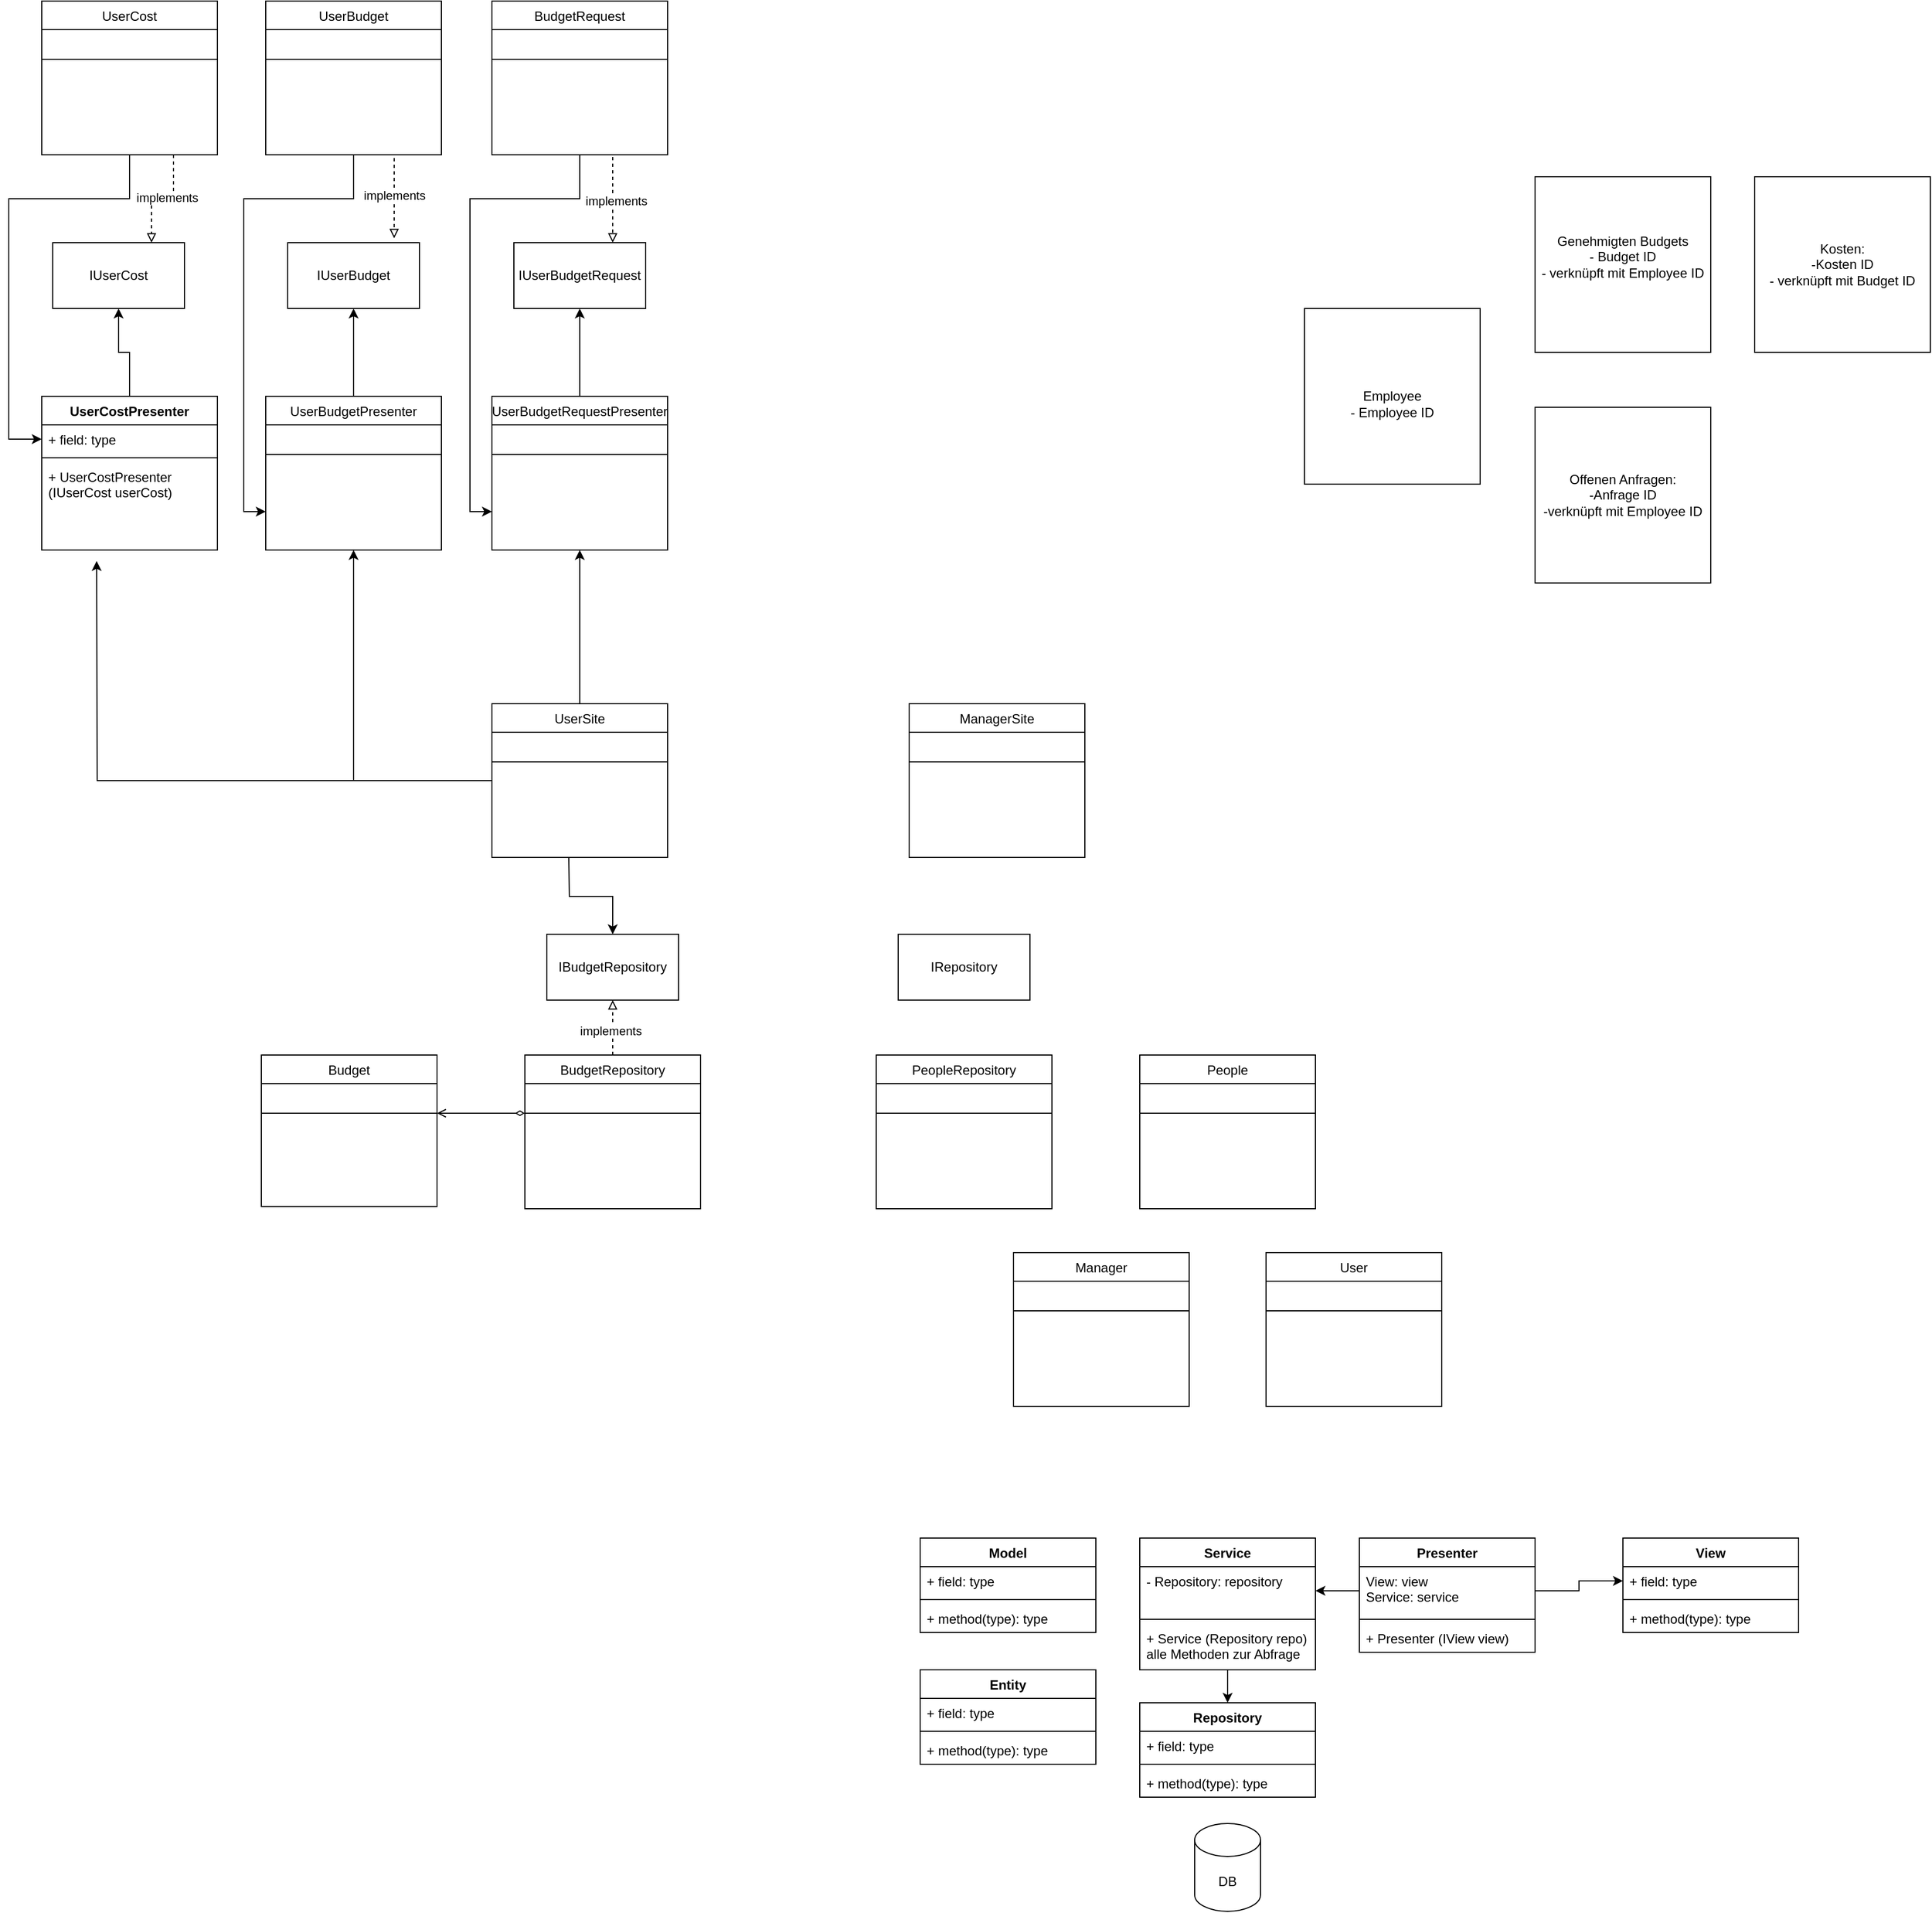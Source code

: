 <mxfile version="15.4.0" type="github">
  <diagram id="C5RBs43oDa-KdzZeNtuy" name="Page-1">
    <mxGraphModel dx="1479" dy="1526" grid="1" gridSize="10" guides="1" tooltips="1" connect="1" arrows="1" fold="1" page="1" pageScale="1" pageWidth="827" pageHeight="1169" math="0" shadow="0">
      <root>
        <mxCell id="WIyWlLk6GJQsqaUBKTNV-0" />
        <mxCell id="WIyWlLk6GJQsqaUBKTNV-1" parent="WIyWlLk6GJQsqaUBKTNV-0" />
        <mxCell id="zkfFHV4jXpPFQw0GAbJ--6" value="Budget" style="swimlane;fontStyle=0;align=center;verticalAlign=top;childLayout=stackLayout;horizontal=1;startSize=26;horizontalStack=0;resizeParent=1;resizeLast=0;collapsible=1;marginBottom=0;rounded=0;shadow=0;strokeWidth=1;" parent="WIyWlLk6GJQsqaUBKTNV-1" vertex="1">
          <mxGeometry x="120" y="360" width="160" height="138" as="geometry">
            <mxRectangle x="130" y="380" width="160" height="26" as="alternateBounds" />
          </mxGeometry>
        </mxCell>
        <mxCell id="zkfFHV4jXpPFQw0GAbJ--9" value="" style="line;html=1;strokeWidth=1;align=left;verticalAlign=middle;spacingTop=-1;spacingLeft=3;spacingRight=3;rotatable=0;labelPosition=right;points=[];portConstraint=eastwest;" parent="zkfFHV4jXpPFQw0GAbJ--6" vertex="1">
          <mxGeometry y="26" width="160" height="54" as="geometry" />
        </mxCell>
        <mxCell id="zkfFHV4jXpPFQw0GAbJ--13" value="BudgetRepository" style="swimlane;fontStyle=0;align=center;verticalAlign=top;childLayout=stackLayout;horizontal=1;startSize=26;horizontalStack=0;resizeParent=1;resizeLast=0;collapsible=1;marginBottom=0;rounded=0;shadow=0;strokeWidth=1;" parent="WIyWlLk6GJQsqaUBKTNV-1" vertex="1">
          <mxGeometry x="360" y="360" width="160" height="140" as="geometry">
            <mxRectangle x="340" y="380" width="170" height="26" as="alternateBounds" />
          </mxGeometry>
        </mxCell>
        <mxCell id="zkfFHV4jXpPFQw0GAbJ--15" value="" style="line;html=1;strokeWidth=1;align=left;verticalAlign=middle;spacingTop=-1;spacingLeft=3;spacingRight=3;rotatable=0;labelPosition=right;points=[];portConstraint=eastwest;" parent="zkfFHV4jXpPFQw0GAbJ--13" vertex="1">
          <mxGeometry y="26" width="160" height="54" as="geometry" />
        </mxCell>
        <mxCell id="nZhe0sgmVDZJJv8KCmCk-2" value="" style="endArrow=diamondThin;startArrow=open;html=1;rounded=0;edgeStyle=orthogonalEdgeStyle;endFill=0;startFill=0;" parent="WIyWlLk6GJQsqaUBKTNV-1" source="zkfFHV4jXpPFQw0GAbJ--9" edge="1">
          <mxGeometry width="50" height="50" relative="1" as="geometry">
            <mxPoint x="390" y="380" as="sourcePoint" />
            <mxPoint x="360" y="413" as="targetPoint" />
          </mxGeometry>
        </mxCell>
        <mxCell id="nZhe0sgmVDZJJv8KCmCk-3" value="IBudgetRepository" style="rounded=0;whiteSpace=wrap;html=1;" parent="WIyWlLk6GJQsqaUBKTNV-1" vertex="1">
          <mxGeometry x="380" y="250" width="120" height="60" as="geometry" />
        </mxCell>
        <mxCell id="nZhe0sgmVDZJJv8KCmCk-4" value="ManagerSite" style="swimlane;fontStyle=0;align=center;verticalAlign=top;childLayout=stackLayout;horizontal=1;startSize=26;horizontalStack=0;resizeParent=1;resizeLast=0;collapsible=1;marginBottom=0;rounded=0;shadow=0;strokeWidth=1;" parent="WIyWlLk6GJQsqaUBKTNV-1" vertex="1">
          <mxGeometry x="710" y="40" width="160" height="140" as="geometry">
            <mxRectangle x="340" y="380" width="170" height="26" as="alternateBounds" />
          </mxGeometry>
        </mxCell>
        <mxCell id="nZhe0sgmVDZJJv8KCmCk-5" value="" style="line;html=1;strokeWidth=1;align=left;verticalAlign=middle;spacingTop=-1;spacingLeft=3;spacingRight=3;rotatable=0;labelPosition=right;points=[];portConstraint=eastwest;" parent="nZhe0sgmVDZJJv8KCmCk-4" vertex="1">
          <mxGeometry y="26" width="160" height="54" as="geometry" />
        </mxCell>
        <mxCell id="4is07RZS0RkD9Gv5ySDK-18" style="edgeStyle=orthogonalEdgeStyle;rounded=0;orthogonalLoop=1;jettySize=auto;html=1;entryX=0.5;entryY=1;entryDx=0;entryDy=0;endArrow=classic;endFill=1;" edge="1" parent="WIyWlLk6GJQsqaUBKTNV-1" source="nZhe0sgmVDZJJv8KCmCk-6" target="4is07RZS0RkD9Gv5ySDK-4">
          <mxGeometry relative="1" as="geometry" />
        </mxCell>
        <mxCell id="4is07RZS0RkD9Gv5ySDK-19" style="edgeStyle=orthogonalEdgeStyle;rounded=0;orthogonalLoop=1;jettySize=auto;html=1;entryX=0.5;entryY=1;entryDx=0;entryDy=0;endArrow=classic;endFill=1;" edge="1" parent="WIyWlLk6GJQsqaUBKTNV-1" source="nZhe0sgmVDZJJv8KCmCk-6" target="4is07RZS0RkD9Gv5ySDK-0">
          <mxGeometry relative="1" as="geometry" />
        </mxCell>
        <mxCell id="4is07RZS0RkD9Gv5ySDK-20" style="edgeStyle=orthogonalEdgeStyle;rounded=0;orthogonalLoop=1;jettySize=auto;html=1;endArrow=classic;endFill=1;" edge="1" parent="WIyWlLk6GJQsqaUBKTNV-1" source="nZhe0sgmVDZJJv8KCmCk-6">
          <mxGeometry relative="1" as="geometry">
            <mxPoint x="-30" y="-90" as="targetPoint" />
          </mxGeometry>
        </mxCell>
        <mxCell id="nZhe0sgmVDZJJv8KCmCk-6" value="UserSite" style="swimlane;fontStyle=0;align=center;verticalAlign=top;childLayout=stackLayout;horizontal=1;startSize=26;horizontalStack=0;resizeParent=1;resizeLast=0;collapsible=1;marginBottom=0;rounded=0;shadow=0;strokeWidth=1;" parent="WIyWlLk6GJQsqaUBKTNV-1" vertex="1">
          <mxGeometry x="330" y="40" width="160" height="140" as="geometry">
            <mxRectangle x="340" y="380" width="170" height="26" as="alternateBounds" />
          </mxGeometry>
        </mxCell>
        <mxCell id="nZhe0sgmVDZJJv8KCmCk-7" value="" style="line;html=1;strokeWidth=1;align=left;verticalAlign=middle;spacingTop=-1;spacingLeft=3;spacingRight=3;rotatable=0;labelPosition=right;points=[];portConstraint=eastwest;" parent="nZhe0sgmVDZJJv8KCmCk-6" vertex="1">
          <mxGeometry y="26" width="160" height="54" as="geometry" />
        </mxCell>
        <mxCell id="nZhe0sgmVDZJJv8KCmCk-8" value="People" style="swimlane;fontStyle=0;align=center;verticalAlign=top;childLayout=stackLayout;horizontal=1;startSize=26;horizontalStack=0;resizeParent=1;resizeLast=0;collapsible=1;marginBottom=0;rounded=0;shadow=0;strokeWidth=1;" parent="WIyWlLk6GJQsqaUBKTNV-1" vertex="1">
          <mxGeometry x="920" y="360" width="160" height="140" as="geometry">
            <mxRectangle x="340" y="380" width="170" height="26" as="alternateBounds" />
          </mxGeometry>
        </mxCell>
        <mxCell id="nZhe0sgmVDZJJv8KCmCk-9" value="" style="line;html=1;strokeWidth=1;align=left;verticalAlign=middle;spacingTop=-1;spacingLeft=3;spacingRight=3;rotatable=0;labelPosition=right;points=[];portConstraint=eastwest;" parent="nZhe0sgmVDZJJv8KCmCk-8" vertex="1">
          <mxGeometry y="26" width="160" height="54" as="geometry" />
        </mxCell>
        <mxCell id="nZhe0sgmVDZJJv8KCmCk-10" value="PeopleRepository" style="swimlane;fontStyle=0;align=center;verticalAlign=top;childLayout=stackLayout;horizontal=1;startSize=26;horizontalStack=0;resizeParent=1;resizeLast=0;collapsible=1;marginBottom=0;rounded=0;shadow=0;strokeWidth=1;" parent="WIyWlLk6GJQsqaUBKTNV-1" vertex="1">
          <mxGeometry x="680" y="360" width="160" height="140" as="geometry">
            <mxRectangle x="340" y="380" width="170" height="26" as="alternateBounds" />
          </mxGeometry>
        </mxCell>
        <mxCell id="nZhe0sgmVDZJJv8KCmCk-11" value="" style="line;html=1;strokeWidth=1;align=left;verticalAlign=middle;spacingTop=-1;spacingLeft=3;spacingRight=3;rotatable=0;labelPosition=right;points=[];portConstraint=eastwest;" parent="nZhe0sgmVDZJJv8KCmCk-10" vertex="1">
          <mxGeometry y="26" width="160" height="54" as="geometry" />
        </mxCell>
        <mxCell id="nZhe0sgmVDZJJv8KCmCk-12" value="User" style="swimlane;fontStyle=0;align=center;verticalAlign=top;childLayout=stackLayout;horizontal=1;startSize=26;horizontalStack=0;resizeParent=1;resizeLast=0;collapsible=1;marginBottom=0;rounded=0;shadow=0;strokeWidth=1;" parent="WIyWlLk6GJQsqaUBKTNV-1" vertex="1">
          <mxGeometry x="1035" y="540" width="160" height="140" as="geometry">
            <mxRectangle x="340" y="380" width="170" height="26" as="alternateBounds" />
          </mxGeometry>
        </mxCell>
        <mxCell id="nZhe0sgmVDZJJv8KCmCk-13" value="" style="line;html=1;strokeWidth=1;align=left;verticalAlign=middle;spacingTop=-1;spacingLeft=3;spacingRight=3;rotatable=0;labelPosition=right;points=[];portConstraint=eastwest;" parent="nZhe0sgmVDZJJv8KCmCk-12" vertex="1">
          <mxGeometry y="26" width="160" height="54" as="geometry" />
        </mxCell>
        <mxCell id="nZhe0sgmVDZJJv8KCmCk-14" value="Manager" style="swimlane;fontStyle=0;align=center;verticalAlign=top;childLayout=stackLayout;horizontal=1;startSize=26;horizontalStack=0;resizeParent=1;resizeLast=0;collapsible=1;marginBottom=0;rounded=0;shadow=0;strokeWidth=1;" parent="WIyWlLk6GJQsqaUBKTNV-1" vertex="1">
          <mxGeometry x="805" y="540" width="160" height="140" as="geometry">
            <mxRectangle x="340" y="380" width="170" height="26" as="alternateBounds" />
          </mxGeometry>
        </mxCell>
        <mxCell id="nZhe0sgmVDZJJv8KCmCk-15" value="" style="line;html=1;strokeWidth=1;align=left;verticalAlign=middle;spacingTop=-1;spacingLeft=3;spacingRight=3;rotatable=0;labelPosition=right;points=[];portConstraint=eastwest;" parent="nZhe0sgmVDZJJv8KCmCk-14" vertex="1">
          <mxGeometry y="26" width="160" height="54" as="geometry" />
        </mxCell>
        <mxCell id="nZhe0sgmVDZJJv8KCmCk-16" value="IRepository" style="rounded=0;whiteSpace=wrap;html=1;" parent="WIyWlLk6GJQsqaUBKTNV-1" vertex="1">
          <mxGeometry x="700" y="250" width="120" height="60" as="geometry" />
        </mxCell>
        <mxCell id="4is07RZS0RkD9Gv5ySDK-41" style="edgeStyle=orthogonalEdgeStyle;rounded=0;orthogonalLoop=1;jettySize=auto;html=1;entryX=0.5;entryY=1;entryDx=0;entryDy=0;endArrow=classic;endFill=1;" edge="1" parent="WIyWlLk6GJQsqaUBKTNV-1" source="4is07RZS0RkD9Gv5ySDK-0" target="4is07RZS0RkD9Gv5ySDK-7">
          <mxGeometry relative="1" as="geometry" />
        </mxCell>
        <mxCell id="4is07RZS0RkD9Gv5ySDK-0" value="UserBudgetPresenter" style="swimlane;fontStyle=0;align=center;verticalAlign=top;childLayout=stackLayout;horizontal=1;startSize=26;horizontalStack=0;resizeParent=1;resizeLast=0;collapsible=1;marginBottom=0;rounded=0;shadow=0;strokeWidth=1;" vertex="1" parent="WIyWlLk6GJQsqaUBKTNV-1">
          <mxGeometry x="124" y="-240" width="160" height="140" as="geometry">
            <mxRectangle x="340" y="380" width="170" height="26" as="alternateBounds" />
          </mxGeometry>
        </mxCell>
        <mxCell id="4is07RZS0RkD9Gv5ySDK-1" value="" style="line;html=1;strokeWidth=1;align=left;verticalAlign=middle;spacingTop=-1;spacingLeft=3;spacingRight=3;rotatable=0;labelPosition=right;points=[];portConstraint=eastwest;" vertex="1" parent="4is07RZS0RkD9Gv5ySDK-0">
          <mxGeometry y="26" width="160" height="54" as="geometry" />
        </mxCell>
        <mxCell id="4is07RZS0RkD9Gv5ySDK-23" style="edgeStyle=orthogonalEdgeStyle;rounded=0;orthogonalLoop=1;jettySize=auto;html=1;dashed=1;endArrow=block;endFill=0;entryX=0.75;entryY=0;entryDx=0;entryDy=0;exitX=0.75;exitY=1;exitDx=0;exitDy=0;" edge="1" parent="WIyWlLk6GJQsqaUBKTNV-1" source="4is07RZS0RkD9Gv5ySDK-9" target="4is07RZS0RkD9Gv5ySDK-6">
          <mxGeometry relative="1" as="geometry">
            <Array as="points">
              <mxPoint x="40" y="-420" />
              <mxPoint x="20" y="-420" />
            </Array>
          </mxGeometry>
        </mxCell>
        <mxCell id="4is07RZS0RkD9Gv5ySDK-24" value="implements" style="edgeLabel;html=1;align=center;verticalAlign=middle;resizable=0;points=[];" vertex="1" connectable="0" parent="4is07RZS0RkD9Gv5ySDK-23">
          <mxGeometry x="-0.075" y="-1" relative="1" as="geometry">
            <mxPoint as="offset" />
          </mxGeometry>
        </mxCell>
        <mxCell id="4is07RZS0RkD9Gv5ySDK-42" style="edgeStyle=orthogonalEdgeStyle;rounded=0;orthogonalLoop=1;jettySize=auto;html=1;entryX=0.5;entryY=1;entryDx=0;entryDy=0;endArrow=classic;endFill=1;exitX=0.5;exitY=0;exitDx=0;exitDy=0;" edge="1" parent="WIyWlLk6GJQsqaUBKTNV-1" source="4is07RZS0RkD9Gv5ySDK-45" target="4is07RZS0RkD9Gv5ySDK-6">
          <mxGeometry relative="1" as="geometry">
            <mxPoint x="-5" y="-240" as="sourcePoint" />
          </mxGeometry>
        </mxCell>
        <mxCell id="4is07RZS0RkD9Gv5ySDK-40" style="edgeStyle=orthogonalEdgeStyle;rounded=0;orthogonalLoop=1;jettySize=auto;html=1;entryX=0.5;entryY=1;entryDx=0;entryDy=0;endArrow=classic;endFill=1;" edge="1" parent="WIyWlLk6GJQsqaUBKTNV-1" source="4is07RZS0RkD9Gv5ySDK-4" target="4is07RZS0RkD9Gv5ySDK-8">
          <mxGeometry relative="1" as="geometry" />
        </mxCell>
        <mxCell id="4is07RZS0RkD9Gv5ySDK-4" value="UserBudgetRequestPresenter" style="swimlane;fontStyle=0;align=center;verticalAlign=top;childLayout=stackLayout;horizontal=1;startSize=26;horizontalStack=0;resizeParent=1;resizeLast=0;collapsible=1;marginBottom=0;rounded=0;shadow=0;strokeWidth=1;" vertex="1" parent="WIyWlLk6GJQsqaUBKTNV-1">
          <mxGeometry x="330" y="-240" width="160" height="140" as="geometry">
            <mxRectangle x="340" y="380" width="170" height="26" as="alternateBounds" />
          </mxGeometry>
        </mxCell>
        <mxCell id="4is07RZS0RkD9Gv5ySDK-5" value="" style="line;html=1;strokeWidth=1;align=left;verticalAlign=middle;spacingTop=-1;spacingLeft=3;spacingRight=3;rotatable=0;labelPosition=right;points=[];portConstraint=eastwest;" vertex="1" parent="4is07RZS0RkD9Gv5ySDK-4">
          <mxGeometry y="26" width="160" height="54" as="geometry" />
        </mxCell>
        <mxCell id="4is07RZS0RkD9Gv5ySDK-6" value="IUserCost" style="rounded=0;whiteSpace=wrap;html=1;" vertex="1" parent="WIyWlLk6GJQsqaUBKTNV-1">
          <mxGeometry x="-70" y="-380" width="120" height="60" as="geometry" />
        </mxCell>
        <mxCell id="4is07RZS0RkD9Gv5ySDK-7" value="IUserBudget" style="rounded=0;whiteSpace=wrap;html=1;" vertex="1" parent="WIyWlLk6GJQsqaUBKTNV-1">
          <mxGeometry x="144" y="-380" width="120" height="60" as="geometry" />
        </mxCell>
        <mxCell id="4is07RZS0RkD9Gv5ySDK-8" value="IUserBudgetRequest" style="rounded=0;whiteSpace=wrap;html=1;" vertex="1" parent="WIyWlLk6GJQsqaUBKTNV-1">
          <mxGeometry x="350" y="-380" width="120" height="60" as="geometry" />
        </mxCell>
        <mxCell id="4is07RZS0RkD9Gv5ySDK-27" style="edgeStyle=orthogonalEdgeStyle;rounded=0;orthogonalLoop=1;jettySize=auto;html=1;entryX=0;entryY=0.5;entryDx=0;entryDy=0;endArrow=classic;endFill=1;" edge="1" parent="WIyWlLk6GJQsqaUBKTNV-1" source="4is07RZS0RkD9Gv5ySDK-9" target="4is07RZS0RkD9Gv5ySDK-46">
          <mxGeometry relative="1" as="geometry">
            <mxPoint x="-90" y="-180" as="targetPoint" />
            <Array as="points">
              <mxPoint y="-420" />
              <mxPoint x="-110" y="-420" />
              <mxPoint x="-110" y="-201" />
            </Array>
          </mxGeometry>
        </mxCell>
        <mxCell id="4is07RZS0RkD9Gv5ySDK-9" value="UserCost" style="swimlane;fontStyle=0;align=center;verticalAlign=top;childLayout=stackLayout;horizontal=1;startSize=26;horizontalStack=0;resizeParent=1;resizeLast=0;collapsible=1;marginBottom=0;rounded=0;shadow=0;strokeWidth=1;" vertex="1" parent="WIyWlLk6GJQsqaUBKTNV-1">
          <mxGeometry x="-80" y="-600" width="160" height="140" as="geometry">
            <mxRectangle x="340" y="380" width="170" height="26" as="alternateBounds" />
          </mxGeometry>
        </mxCell>
        <mxCell id="4is07RZS0RkD9Gv5ySDK-10" value="" style="line;html=1;strokeWidth=1;align=left;verticalAlign=middle;spacingTop=-1;spacingLeft=3;spacingRight=3;rotatable=0;labelPosition=right;points=[];portConstraint=eastwest;" vertex="1" parent="4is07RZS0RkD9Gv5ySDK-9">
          <mxGeometry y="26" width="160" height="54" as="geometry" />
        </mxCell>
        <mxCell id="4is07RZS0RkD9Gv5ySDK-28" style="edgeStyle=orthogonalEdgeStyle;rounded=0;orthogonalLoop=1;jettySize=auto;html=1;entryX=0;entryY=0.75;entryDx=0;entryDy=0;endArrow=classic;endFill=1;" edge="1" parent="WIyWlLk6GJQsqaUBKTNV-1" source="4is07RZS0RkD9Gv5ySDK-11" target="4is07RZS0RkD9Gv5ySDK-0">
          <mxGeometry relative="1" as="geometry">
            <Array as="points">
              <mxPoint x="204" y="-420" />
              <mxPoint x="104" y="-420" />
              <mxPoint x="104" y="-135" />
            </Array>
          </mxGeometry>
        </mxCell>
        <mxCell id="4is07RZS0RkD9Gv5ySDK-36" style="edgeStyle=orthogonalEdgeStyle;rounded=0;orthogonalLoop=1;jettySize=auto;html=1;entryX=0.808;entryY=-0.067;entryDx=0;entryDy=0;entryPerimeter=0;endArrow=block;endFill=0;exitX=0.75;exitY=1;exitDx=0;exitDy=0;dashed=1;" edge="1" parent="WIyWlLk6GJQsqaUBKTNV-1" source="4is07RZS0RkD9Gv5ySDK-11" target="4is07RZS0RkD9Gv5ySDK-7">
          <mxGeometry relative="1" as="geometry">
            <Array as="points">
              <mxPoint x="241" y="-460" />
            </Array>
          </mxGeometry>
        </mxCell>
        <mxCell id="4is07RZS0RkD9Gv5ySDK-38" value="implements" style="edgeLabel;html=1;align=center;verticalAlign=middle;resizable=0;points=[];" vertex="1" connectable="0" parent="4is07RZS0RkD9Gv5ySDK-36">
          <mxGeometry x="0.013" relative="1" as="geometry">
            <mxPoint as="offset" />
          </mxGeometry>
        </mxCell>
        <mxCell id="4is07RZS0RkD9Gv5ySDK-11" value="UserBudget" style="swimlane;fontStyle=0;align=center;verticalAlign=top;childLayout=stackLayout;horizontal=1;startSize=26;horizontalStack=0;resizeParent=1;resizeLast=0;collapsible=1;marginBottom=0;rounded=0;shadow=0;strokeWidth=1;" vertex="1" parent="WIyWlLk6GJQsqaUBKTNV-1">
          <mxGeometry x="124" y="-600" width="160" height="140" as="geometry">
            <mxRectangle x="340" y="380" width="170" height="26" as="alternateBounds" />
          </mxGeometry>
        </mxCell>
        <mxCell id="4is07RZS0RkD9Gv5ySDK-12" value="" style="line;html=1;strokeWidth=1;align=left;verticalAlign=middle;spacingTop=-1;spacingLeft=3;spacingRight=3;rotatable=0;labelPosition=right;points=[];portConstraint=eastwest;" vertex="1" parent="4is07RZS0RkD9Gv5ySDK-11">
          <mxGeometry y="26" width="160" height="54" as="geometry" />
        </mxCell>
        <mxCell id="4is07RZS0RkD9Gv5ySDK-29" style="edgeStyle=orthogonalEdgeStyle;rounded=0;orthogonalLoop=1;jettySize=auto;html=1;entryX=0;entryY=0.75;entryDx=0;entryDy=0;endArrow=classic;endFill=1;" edge="1" parent="WIyWlLk6GJQsqaUBKTNV-1" source="4is07RZS0RkD9Gv5ySDK-13" target="4is07RZS0RkD9Gv5ySDK-4">
          <mxGeometry relative="1" as="geometry">
            <Array as="points">
              <mxPoint x="410" y="-420" />
              <mxPoint x="310" y="-420" />
              <mxPoint x="310" y="-135" />
            </Array>
          </mxGeometry>
        </mxCell>
        <mxCell id="4is07RZS0RkD9Gv5ySDK-37" style="edgeStyle=orthogonalEdgeStyle;rounded=0;orthogonalLoop=1;jettySize=auto;html=1;entryX=0.75;entryY=0;entryDx=0;entryDy=0;endArrow=block;endFill=0;exitX=0.75;exitY=1;exitDx=0;exitDy=0;dashed=1;" edge="1" parent="WIyWlLk6GJQsqaUBKTNV-1" source="4is07RZS0RkD9Gv5ySDK-13" target="4is07RZS0RkD9Gv5ySDK-8">
          <mxGeometry relative="1" as="geometry">
            <Array as="points">
              <mxPoint x="440" y="-460" />
            </Array>
          </mxGeometry>
        </mxCell>
        <mxCell id="4is07RZS0RkD9Gv5ySDK-39" value="implements" style="edgeLabel;html=1;align=center;verticalAlign=middle;resizable=0;points=[];" vertex="1" connectable="0" parent="4is07RZS0RkD9Gv5ySDK-37">
          <mxGeometry x="0.156" y="3" relative="1" as="geometry">
            <mxPoint as="offset" />
          </mxGeometry>
        </mxCell>
        <mxCell id="4is07RZS0RkD9Gv5ySDK-13" value="BudgetRequest" style="swimlane;fontStyle=0;align=center;verticalAlign=top;childLayout=stackLayout;horizontal=1;startSize=26;horizontalStack=0;resizeParent=1;resizeLast=0;collapsible=1;marginBottom=0;rounded=0;shadow=0;strokeWidth=1;" vertex="1" parent="WIyWlLk6GJQsqaUBKTNV-1">
          <mxGeometry x="330" y="-600" width="160" height="140" as="geometry">
            <mxRectangle x="340" y="380" width="170" height="26" as="alternateBounds" />
          </mxGeometry>
        </mxCell>
        <mxCell id="4is07RZS0RkD9Gv5ySDK-14" value="" style="line;html=1;strokeWidth=1;align=left;verticalAlign=middle;spacingTop=-1;spacingLeft=3;spacingRight=3;rotatable=0;labelPosition=right;points=[];portConstraint=eastwest;" vertex="1" parent="4is07RZS0RkD9Gv5ySDK-13">
          <mxGeometry y="26" width="160" height="54" as="geometry" />
        </mxCell>
        <mxCell id="4is07RZS0RkD9Gv5ySDK-15" value="" style="endArrow=block;html=1;rounded=0;edgeStyle=orthogonalEdgeStyle;entryX=0.5;entryY=1;entryDx=0;entryDy=0;exitX=0.5;exitY=0;exitDx=0;exitDy=0;dashed=1;endFill=0;" edge="1" parent="WIyWlLk6GJQsqaUBKTNV-1" source="zkfFHV4jXpPFQw0GAbJ--13" target="nZhe0sgmVDZJJv8KCmCk-3">
          <mxGeometry width="50" height="50" relative="1" as="geometry">
            <mxPoint x="300" y="360" as="sourcePoint" />
            <mxPoint x="350" y="310" as="targetPoint" />
          </mxGeometry>
        </mxCell>
        <mxCell id="4is07RZS0RkD9Gv5ySDK-16" value="implements" style="edgeLabel;html=1;align=center;verticalAlign=middle;resizable=0;points=[];" vertex="1" connectable="0" parent="4is07RZS0RkD9Gv5ySDK-15">
          <mxGeometry x="-0.12" y="2" relative="1" as="geometry">
            <mxPoint as="offset" />
          </mxGeometry>
        </mxCell>
        <mxCell id="4is07RZS0RkD9Gv5ySDK-17" value="" style="endArrow=classic;html=1;rounded=0;edgeStyle=orthogonalEdgeStyle;entryX=0.5;entryY=0;entryDx=0;entryDy=0;" edge="1" parent="WIyWlLk6GJQsqaUBKTNV-1" target="nZhe0sgmVDZJJv8KCmCk-3">
          <mxGeometry width="50" height="50" relative="1" as="geometry">
            <mxPoint x="400" y="180" as="sourcePoint" />
            <mxPoint x="450" y="180" as="targetPoint" />
          </mxGeometry>
        </mxCell>
        <mxCell id="4is07RZS0RkD9Gv5ySDK-45" value="UserCostPresenter" style="swimlane;fontStyle=1;align=center;verticalAlign=top;childLayout=stackLayout;horizontal=1;startSize=26;horizontalStack=0;resizeParent=1;resizeParentMax=0;resizeLast=0;collapsible=1;marginBottom=0;" vertex="1" parent="WIyWlLk6GJQsqaUBKTNV-1">
          <mxGeometry x="-80" y="-240" width="160" height="140" as="geometry" />
        </mxCell>
        <mxCell id="4is07RZS0RkD9Gv5ySDK-46" value="+ field: type" style="text;strokeColor=none;fillColor=none;align=left;verticalAlign=top;spacingLeft=4;spacingRight=4;overflow=hidden;rotatable=0;points=[[0,0.5],[1,0.5]];portConstraint=eastwest;" vertex="1" parent="4is07RZS0RkD9Gv5ySDK-45">
          <mxGeometry y="26" width="160" height="26" as="geometry" />
        </mxCell>
        <mxCell id="4is07RZS0RkD9Gv5ySDK-47" value="" style="line;strokeWidth=1;fillColor=none;align=left;verticalAlign=middle;spacingTop=-1;spacingLeft=3;spacingRight=3;rotatable=0;labelPosition=right;points=[];portConstraint=eastwest;" vertex="1" parent="4is07RZS0RkD9Gv5ySDK-45">
          <mxGeometry y="52" width="160" height="8" as="geometry" />
        </mxCell>
        <mxCell id="4is07RZS0RkD9Gv5ySDK-48" value="+ UserCostPresenter&#xa;(IUserCost userCost)" style="text;strokeColor=none;fillColor=none;align=left;verticalAlign=top;spacingLeft=4;spacingRight=4;overflow=hidden;rotatable=0;points=[[0,0.5],[1,0.5]];portConstraint=eastwest;" vertex="1" parent="4is07RZS0RkD9Gv5ySDK-45">
          <mxGeometry y="60" width="160" height="80" as="geometry" />
        </mxCell>
        <mxCell id="4is07RZS0RkD9Gv5ySDK-51" value="&lt;div&gt;Offenen Anfragen:&lt;/div&gt;&lt;div&gt;-Anfrage ID&lt;br&gt;&lt;/div&gt;&lt;div&gt;-verknüpft mit Employee ID&lt;br&gt;&lt;/div&gt;" style="whiteSpace=wrap;html=1;aspect=fixed;" vertex="1" parent="WIyWlLk6GJQsqaUBKTNV-1">
          <mxGeometry x="1280" y="-230" width="160" height="160" as="geometry" />
        </mxCell>
        <mxCell id="4is07RZS0RkD9Gv5ySDK-52" value="&lt;div&gt;Genehmigten Budgets&lt;/div&gt;&lt;div&gt;- Budget ID&lt;/div&gt;&lt;div&gt;- verknüpft mit Employee ID&lt;/div&gt;&lt;div&gt;&lt;br&gt;&lt;/div&gt;" style="whiteSpace=wrap;html=1;aspect=fixed;" vertex="1" parent="WIyWlLk6GJQsqaUBKTNV-1">
          <mxGeometry x="1280" y="-440" width="160" height="160" as="geometry" />
        </mxCell>
        <mxCell id="4is07RZS0RkD9Gv5ySDK-53" value="&lt;div&gt;Kosten:&lt;/div&gt;&lt;div&gt;-Kosten ID&lt;br&gt;&lt;/div&gt;&lt;div&gt;- verknüpft mit Budget ID&lt;br&gt;&lt;/div&gt;" style="whiteSpace=wrap;html=1;aspect=fixed;" vertex="1" parent="WIyWlLk6GJQsqaUBKTNV-1">
          <mxGeometry x="1480" y="-440" width="160" height="160" as="geometry" />
        </mxCell>
        <mxCell id="4is07RZS0RkD9Gv5ySDK-54" value="&lt;div&gt;&lt;br&gt;&lt;/div&gt;&lt;div&gt;Employee&lt;/div&gt;&lt;div&gt;- Employee ID&lt;br&gt;&lt;/div&gt;" style="whiteSpace=wrap;html=1;aspect=fixed;" vertex="1" parent="WIyWlLk6GJQsqaUBKTNV-1">
          <mxGeometry x="1070" y="-320" width="160" height="160" as="geometry" />
        </mxCell>
        <mxCell id="4is07RZS0RkD9Gv5ySDK-55" value="Model" style="swimlane;fontStyle=1;align=center;verticalAlign=top;childLayout=stackLayout;horizontal=1;startSize=26;horizontalStack=0;resizeParent=1;resizeParentMax=0;resizeLast=0;collapsible=1;marginBottom=0;" vertex="1" parent="WIyWlLk6GJQsqaUBKTNV-1">
          <mxGeometry x="720" y="800" width="160" height="86" as="geometry" />
        </mxCell>
        <mxCell id="4is07RZS0RkD9Gv5ySDK-56" value="+ field: type" style="text;strokeColor=none;fillColor=none;align=left;verticalAlign=top;spacingLeft=4;spacingRight=4;overflow=hidden;rotatable=0;points=[[0,0.5],[1,0.5]];portConstraint=eastwest;" vertex="1" parent="4is07RZS0RkD9Gv5ySDK-55">
          <mxGeometry y="26" width="160" height="26" as="geometry" />
        </mxCell>
        <mxCell id="4is07RZS0RkD9Gv5ySDK-57" value="" style="line;strokeWidth=1;fillColor=none;align=left;verticalAlign=middle;spacingTop=-1;spacingLeft=3;spacingRight=3;rotatable=0;labelPosition=right;points=[];portConstraint=eastwest;" vertex="1" parent="4is07RZS0RkD9Gv5ySDK-55">
          <mxGeometry y="52" width="160" height="8" as="geometry" />
        </mxCell>
        <mxCell id="4is07RZS0RkD9Gv5ySDK-58" value="+ method(type): type" style="text;strokeColor=none;fillColor=none;align=left;verticalAlign=top;spacingLeft=4;spacingRight=4;overflow=hidden;rotatable=0;points=[[0,0.5],[1,0.5]];portConstraint=eastwest;" vertex="1" parent="4is07RZS0RkD9Gv5ySDK-55">
          <mxGeometry y="60" width="160" height="26" as="geometry" />
        </mxCell>
        <mxCell id="4is07RZS0RkD9Gv5ySDK-82" style="edgeStyle=orthogonalEdgeStyle;rounded=0;orthogonalLoop=1;jettySize=auto;html=1;endArrow=classic;endFill=1;" edge="1" parent="WIyWlLk6GJQsqaUBKTNV-1" source="4is07RZS0RkD9Gv5ySDK-59" target="4is07RZS0RkD9Gv5ySDK-67">
          <mxGeometry relative="1" as="geometry" />
        </mxCell>
        <mxCell id="4is07RZS0RkD9Gv5ySDK-59" value="Service" style="swimlane;fontStyle=1;align=center;verticalAlign=top;childLayout=stackLayout;horizontal=1;startSize=26;horizontalStack=0;resizeParent=1;resizeParentMax=0;resizeLast=0;collapsible=1;marginBottom=0;" vertex="1" parent="WIyWlLk6GJQsqaUBKTNV-1">
          <mxGeometry x="920" y="800" width="160" height="120" as="geometry" />
        </mxCell>
        <mxCell id="4is07RZS0RkD9Gv5ySDK-60" value="- Repository: repository" style="text;strokeColor=none;fillColor=none;align=left;verticalAlign=top;spacingLeft=4;spacingRight=4;overflow=hidden;rotatable=0;points=[[0,0.5],[1,0.5]];portConstraint=eastwest;" vertex="1" parent="4is07RZS0RkD9Gv5ySDK-59">
          <mxGeometry y="26" width="160" height="44" as="geometry" />
        </mxCell>
        <mxCell id="4is07RZS0RkD9Gv5ySDK-61" value="" style="line;strokeWidth=1;fillColor=none;align=left;verticalAlign=middle;spacingTop=-1;spacingLeft=3;spacingRight=3;rotatable=0;labelPosition=right;points=[];portConstraint=eastwest;" vertex="1" parent="4is07RZS0RkD9Gv5ySDK-59">
          <mxGeometry y="70" width="160" height="8" as="geometry" />
        </mxCell>
        <mxCell id="4is07RZS0RkD9Gv5ySDK-62" value="+ Service (Repository repo)&#xa;alle Methoden zur Abfrage" style="text;strokeColor=none;fillColor=none;align=left;verticalAlign=top;spacingLeft=4;spacingRight=4;overflow=hidden;rotatable=0;points=[[0,0.5],[1,0.5]];portConstraint=eastwest;" vertex="1" parent="4is07RZS0RkD9Gv5ySDK-59">
          <mxGeometry y="78" width="160" height="42" as="geometry" />
        </mxCell>
        <mxCell id="4is07RZS0RkD9Gv5ySDK-63" value="Presenter" style="swimlane;fontStyle=1;align=center;verticalAlign=top;childLayout=stackLayout;horizontal=1;startSize=26;horizontalStack=0;resizeParent=1;resizeParentMax=0;resizeLast=0;collapsible=1;marginBottom=0;" vertex="1" parent="WIyWlLk6GJQsqaUBKTNV-1">
          <mxGeometry x="1120" y="800" width="160" height="104" as="geometry" />
        </mxCell>
        <mxCell id="4is07RZS0RkD9Gv5ySDK-64" value="View: view&#xa;Service: service&#xa;" style="text;strokeColor=none;fillColor=none;align=left;verticalAlign=top;spacingLeft=4;spacingRight=4;overflow=hidden;rotatable=0;points=[[0,0.5],[1,0.5]];portConstraint=eastwest;" vertex="1" parent="4is07RZS0RkD9Gv5ySDK-63">
          <mxGeometry y="26" width="160" height="44" as="geometry" />
        </mxCell>
        <mxCell id="4is07RZS0RkD9Gv5ySDK-65" value="" style="line;strokeWidth=1;fillColor=none;align=left;verticalAlign=middle;spacingTop=-1;spacingLeft=3;spacingRight=3;rotatable=0;labelPosition=right;points=[];portConstraint=eastwest;" vertex="1" parent="4is07RZS0RkD9Gv5ySDK-63">
          <mxGeometry y="70" width="160" height="8" as="geometry" />
        </mxCell>
        <mxCell id="4is07RZS0RkD9Gv5ySDK-66" value="+ Presenter (IView view)" style="text;strokeColor=none;fillColor=none;align=left;verticalAlign=top;spacingLeft=4;spacingRight=4;overflow=hidden;rotatable=0;points=[[0,0.5],[1,0.5]];portConstraint=eastwest;" vertex="1" parent="4is07RZS0RkD9Gv5ySDK-63">
          <mxGeometry y="78" width="160" height="26" as="geometry" />
        </mxCell>
        <mxCell id="4is07RZS0RkD9Gv5ySDK-67" value="Repository" style="swimlane;fontStyle=1;align=center;verticalAlign=top;childLayout=stackLayout;horizontal=1;startSize=26;horizontalStack=0;resizeParent=1;resizeParentMax=0;resizeLast=0;collapsible=1;marginBottom=0;" vertex="1" parent="WIyWlLk6GJQsqaUBKTNV-1">
          <mxGeometry x="920" y="950" width="160" height="86" as="geometry" />
        </mxCell>
        <mxCell id="4is07RZS0RkD9Gv5ySDK-68" value="+ field: type" style="text;strokeColor=none;fillColor=none;align=left;verticalAlign=top;spacingLeft=4;spacingRight=4;overflow=hidden;rotatable=0;points=[[0,0.5],[1,0.5]];portConstraint=eastwest;" vertex="1" parent="4is07RZS0RkD9Gv5ySDK-67">
          <mxGeometry y="26" width="160" height="26" as="geometry" />
        </mxCell>
        <mxCell id="4is07RZS0RkD9Gv5ySDK-69" value="" style="line;strokeWidth=1;fillColor=none;align=left;verticalAlign=middle;spacingTop=-1;spacingLeft=3;spacingRight=3;rotatable=0;labelPosition=right;points=[];portConstraint=eastwest;" vertex="1" parent="4is07RZS0RkD9Gv5ySDK-67">
          <mxGeometry y="52" width="160" height="8" as="geometry" />
        </mxCell>
        <mxCell id="4is07RZS0RkD9Gv5ySDK-70" value="+ method(type): type" style="text;strokeColor=none;fillColor=none;align=left;verticalAlign=top;spacingLeft=4;spacingRight=4;overflow=hidden;rotatable=0;points=[[0,0.5],[1,0.5]];portConstraint=eastwest;" vertex="1" parent="4is07RZS0RkD9Gv5ySDK-67">
          <mxGeometry y="60" width="160" height="26" as="geometry" />
        </mxCell>
        <mxCell id="4is07RZS0RkD9Gv5ySDK-71" value="View" style="swimlane;fontStyle=1;align=center;verticalAlign=top;childLayout=stackLayout;horizontal=1;startSize=26;horizontalStack=0;resizeParent=1;resizeParentMax=0;resizeLast=0;collapsible=1;marginBottom=0;" vertex="1" parent="WIyWlLk6GJQsqaUBKTNV-1">
          <mxGeometry x="1360" y="800" width="160" height="86" as="geometry" />
        </mxCell>
        <mxCell id="4is07RZS0RkD9Gv5ySDK-72" value="+ field: type" style="text;strokeColor=none;fillColor=none;align=left;verticalAlign=top;spacingLeft=4;spacingRight=4;overflow=hidden;rotatable=0;points=[[0,0.5],[1,0.5]];portConstraint=eastwest;" vertex="1" parent="4is07RZS0RkD9Gv5ySDK-71">
          <mxGeometry y="26" width="160" height="26" as="geometry" />
        </mxCell>
        <mxCell id="4is07RZS0RkD9Gv5ySDK-73" value="" style="line;strokeWidth=1;fillColor=none;align=left;verticalAlign=middle;spacingTop=-1;spacingLeft=3;spacingRight=3;rotatable=0;labelPosition=right;points=[];portConstraint=eastwest;" vertex="1" parent="4is07RZS0RkD9Gv5ySDK-71">
          <mxGeometry y="52" width="160" height="8" as="geometry" />
        </mxCell>
        <mxCell id="4is07RZS0RkD9Gv5ySDK-74" value="+ method(type): type" style="text;strokeColor=none;fillColor=none;align=left;verticalAlign=top;spacingLeft=4;spacingRight=4;overflow=hidden;rotatable=0;points=[[0,0.5],[1,0.5]];portConstraint=eastwest;" vertex="1" parent="4is07RZS0RkD9Gv5ySDK-71">
          <mxGeometry y="60" width="160" height="26" as="geometry" />
        </mxCell>
        <mxCell id="4is07RZS0RkD9Gv5ySDK-75" value="DB" style="shape=cylinder3;whiteSpace=wrap;html=1;boundedLbl=1;backgroundOutline=1;size=15;" vertex="1" parent="WIyWlLk6GJQsqaUBKTNV-1">
          <mxGeometry x="970" y="1060" width="60" height="80" as="geometry" />
        </mxCell>
        <mxCell id="4is07RZS0RkD9Gv5ySDK-76" value="Entity" style="swimlane;fontStyle=1;align=center;verticalAlign=top;childLayout=stackLayout;horizontal=1;startSize=26;horizontalStack=0;resizeParent=1;resizeParentMax=0;resizeLast=0;collapsible=1;marginBottom=0;" vertex="1" parent="WIyWlLk6GJQsqaUBKTNV-1">
          <mxGeometry x="720" y="920" width="160" height="86" as="geometry" />
        </mxCell>
        <mxCell id="4is07RZS0RkD9Gv5ySDK-77" value="+ field: type" style="text;strokeColor=none;fillColor=none;align=left;verticalAlign=top;spacingLeft=4;spacingRight=4;overflow=hidden;rotatable=0;points=[[0,0.5],[1,0.5]];portConstraint=eastwest;" vertex="1" parent="4is07RZS0RkD9Gv5ySDK-76">
          <mxGeometry y="26" width="160" height="26" as="geometry" />
        </mxCell>
        <mxCell id="4is07RZS0RkD9Gv5ySDK-78" value="" style="line;strokeWidth=1;fillColor=none;align=left;verticalAlign=middle;spacingTop=-1;spacingLeft=3;spacingRight=3;rotatable=0;labelPosition=right;points=[];portConstraint=eastwest;" vertex="1" parent="4is07RZS0RkD9Gv5ySDK-76">
          <mxGeometry y="52" width="160" height="8" as="geometry" />
        </mxCell>
        <mxCell id="4is07RZS0RkD9Gv5ySDK-79" value="+ method(type): type" style="text;strokeColor=none;fillColor=none;align=left;verticalAlign=top;spacingLeft=4;spacingRight=4;overflow=hidden;rotatable=0;points=[[0,0.5],[1,0.5]];portConstraint=eastwest;" vertex="1" parent="4is07RZS0RkD9Gv5ySDK-76">
          <mxGeometry y="60" width="160" height="26" as="geometry" />
        </mxCell>
        <mxCell id="4is07RZS0RkD9Gv5ySDK-80" style="edgeStyle=orthogonalEdgeStyle;rounded=0;orthogonalLoop=1;jettySize=auto;html=1;entryX=0;entryY=0.5;entryDx=0;entryDy=0;endArrow=classic;endFill=1;" edge="1" parent="WIyWlLk6GJQsqaUBKTNV-1" source="4is07RZS0RkD9Gv5ySDK-64" target="4is07RZS0RkD9Gv5ySDK-72">
          <mxGeometry relative="1" as="geometry" />
        </mxCell>
        <mxCell id="4is07RZS0RkD9Gv5ySDK-81" style="edgeStyle=orthogonalEdgeStyle;rounded=0;orthogonalLoop=1;jettySize=auto;html=1;endArrow=classic;endFill=1;" edge="1" parent="WIyWlLk6GJQsqaUBKTNV-1" source="4is07RZS0RkD9Gv5ySDK-64" target="4is07RZS0RkD9Gv5ySDK-60">
          <mxGeometry relative="1" as="geometry" />
        </mxCell>
      </root>
    </mxGraphModel>
  </diagram>
</mxfile>
